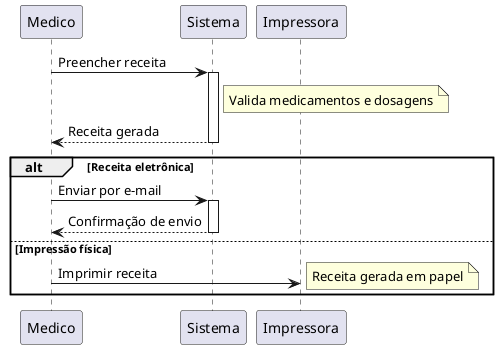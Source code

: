 @startuml
Medico -> Sistema: Preencher receita
activate Sistema
note right of Sistema: Valida medicamentos e dosagens
Sistema --> Medico: Receita gerada
deactivate Sistema

alt Receita eletrônica
    Medico -> Sistema: Enviar por e-mail
    activate Sistema
    Sistema --> Medico: Confirmação de envio
    deactivate Sistema
else Impressão física
    Medico -> Impressora: Imprimir receita
    note right: Receita gerada em papel
end
@enduml
